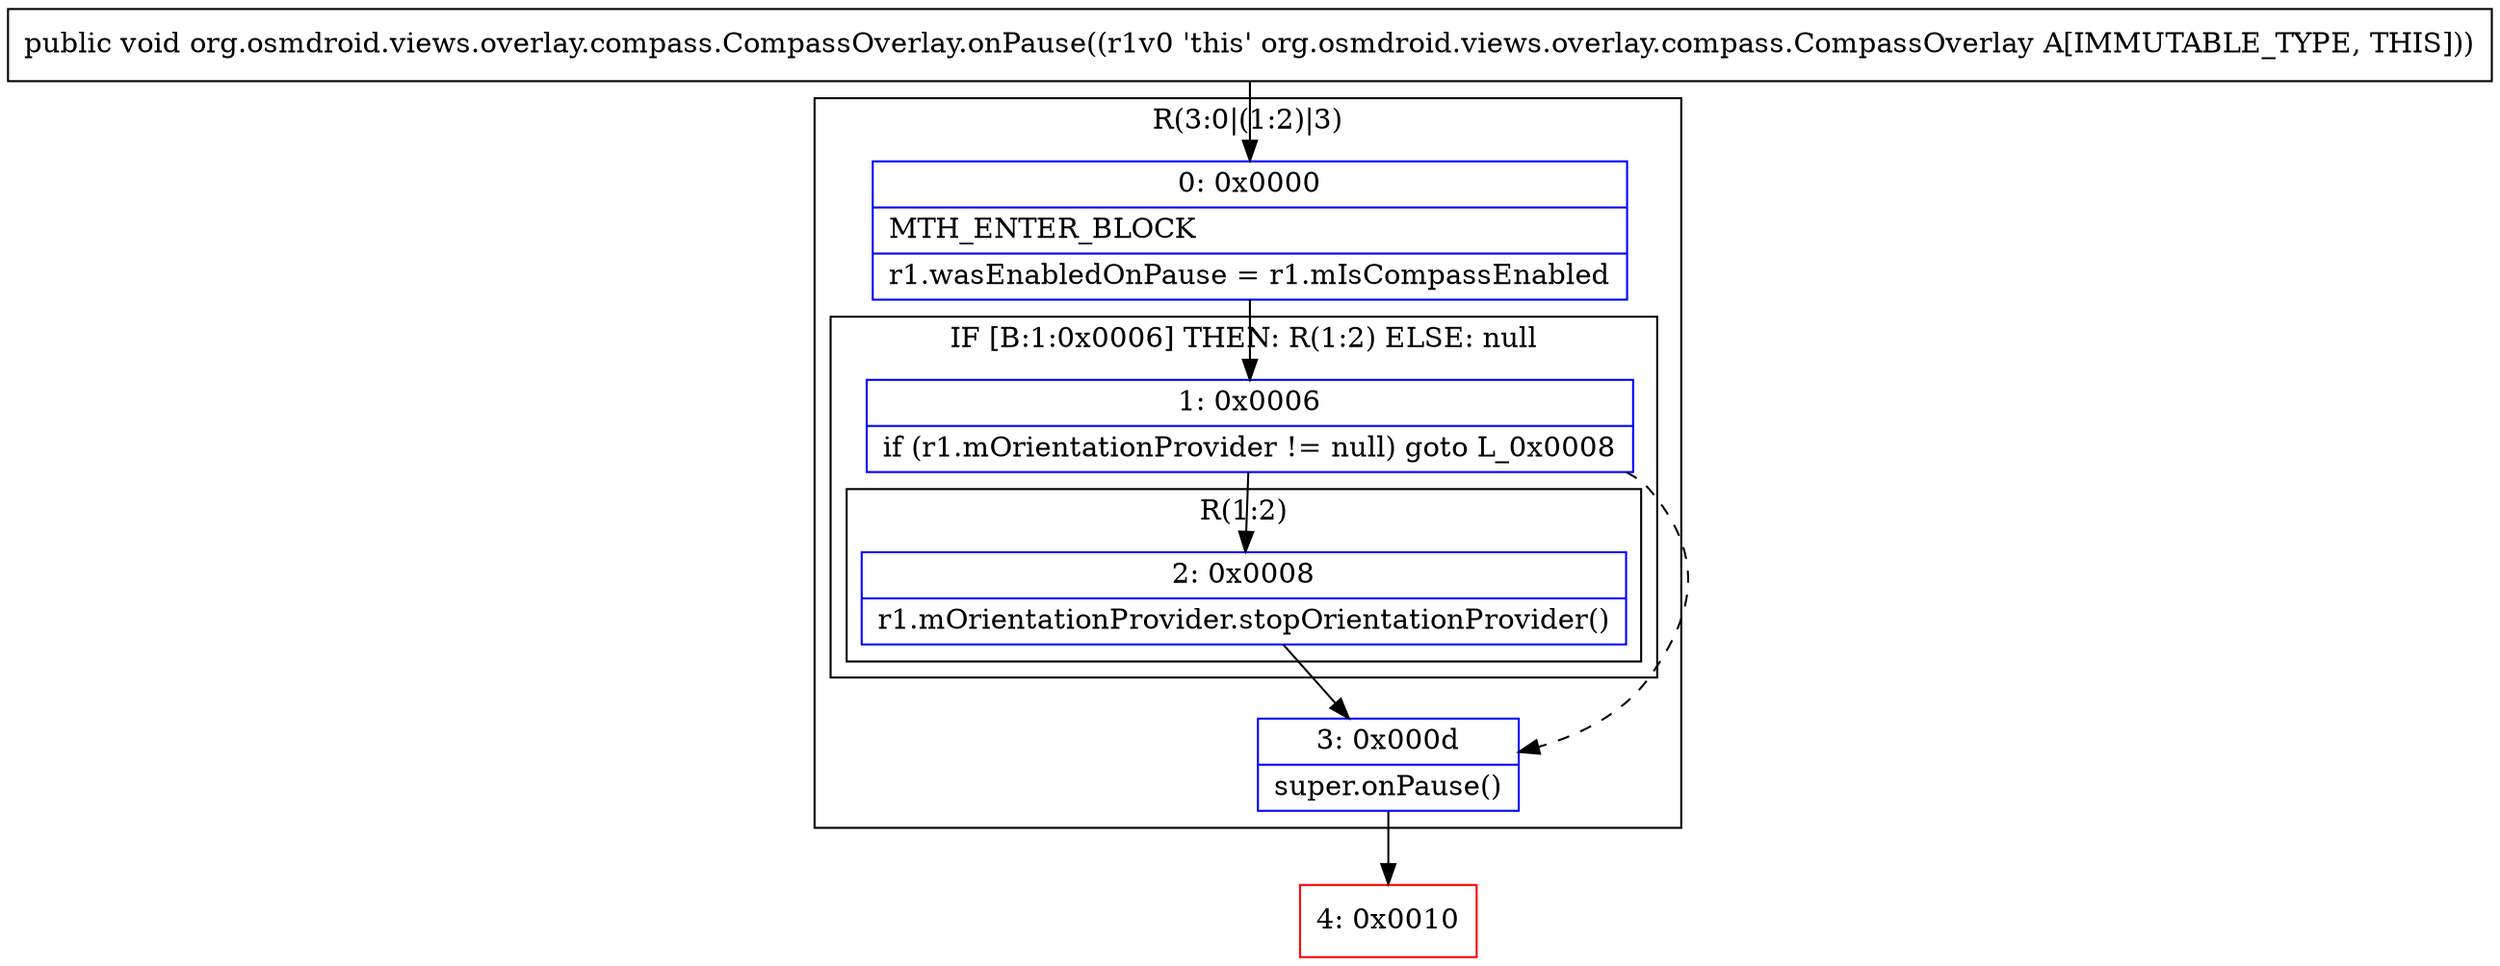digraph "CFG fororg.osmdroid.views.overlay.compass.CompassOverlay.onPause()V" {
subgraph cluster_Region_947779076 {
label = "R(3:0|(1:2)|3)";
node [shape=record,color=blue];
Node_0 [shape=record,label="{0\:\ 0x0000|MTH_ENTER_BLOCK\l|r1.wasEnabledOnPause = r1.mIsCompassEnabled\l}"];
subgraph cluster_IfRegion_515643727 {
label = "IF [B:1:0x0006] THEN: R(1:2) ELSE: null";
node [shape=record,color=blue];
Node_1 [shape=record,label="{1\:\ 0x0006|if (r1.mOrientationProvider != null) goto L_0x0008\l}"];
subgraph cluster_Region_1930150512 {
label = "R(1:2)";
node [shape=record,color=blue];
Node_2 [shape=record,label="{2\:\ 0x0008|r1.mOrientationProvider.stopOrientationProvider()\l}"];
}
}
Node_3 [shape=record,label="{3\:\ 0x000d|super.onPause()\l}"];
}
Node_4 [shape=record,color=red,label="{4\:\ 0x0010}"];
MethodNode[shape=record,label="{public void org.osmdroid.views.overlay.compass.CompassOverlay.onPause((r1v0 'this' org.osmdroid.views.overlay.compass.CompassOverlay A[IMMUTABLE_TYPE, THIS])) }"];
MethodNode -> Node_0;
Node_0 -> Node_1;
Node_1 -> Node_2;
Node_1 -> Node_3[style=dashed];
Node_2 -> Node_3;
Node_3 -> Node_4;
}

